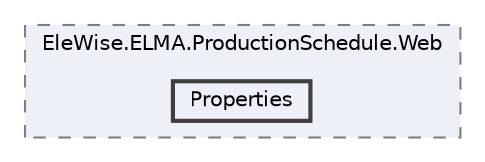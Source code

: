 digraph "Web/Modules/EleWise.ELMA.ProductionSchedule.Web/Properties"
{
 // LATEX_PDF_SIZE
  bgcolor="transparent";
  edge [fontname=Helvetica,fontsize=10,labelfontname=Helvetica,labelfontsize=10];
  node [fontname=Helvetica,fontsize=10,shape=box,height=0.2,width=0.4];
  compound=true
  subgraph clusterdir_f7f76ec159dee12907a94fb317b6ac6c {
    graph [ bgcolor="#edf0f7", pencolor="grey50", label="EleWise.ELMA.ProductionSchedule.Web", fontname=Helvetica,fontsize=10 style="filled,dashed", URL="dir_f7f76ec159dee12907a94fb317b6ac6c.html",tooltip=""]
  dir_dbd4bf8ae706a9423d1fd3d7ddfa01ba [label="Properties", fillcolor="#edf0f7", color="grey25", style="filled,bold", URL="dir_dbd4bf8ae706a9423d1fd3d7ddfa01ba.html",tooltip=""];
  }
}
